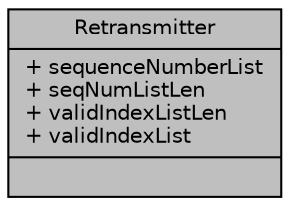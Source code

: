 digraph "Retransmitter"
{
 // LATEX_PDF_SIZE
  edge [fontname="Helvetica",fontsize="10",labelfontname="Helvetica",labelfontsize="10"];
  node [fontname="Helvetica",fontsize="10",shape=record];
  Node1 [label="{Retransmitter\n|+ sequenceNumberList\l+ seqNumListLen\l+ validIndexListLen\l+ validIndexList\l|}",height=0.2,width=0.4,color="black", fillcolor="grey75", style="filled", fontcolor="black",tooltip=" "];
}
